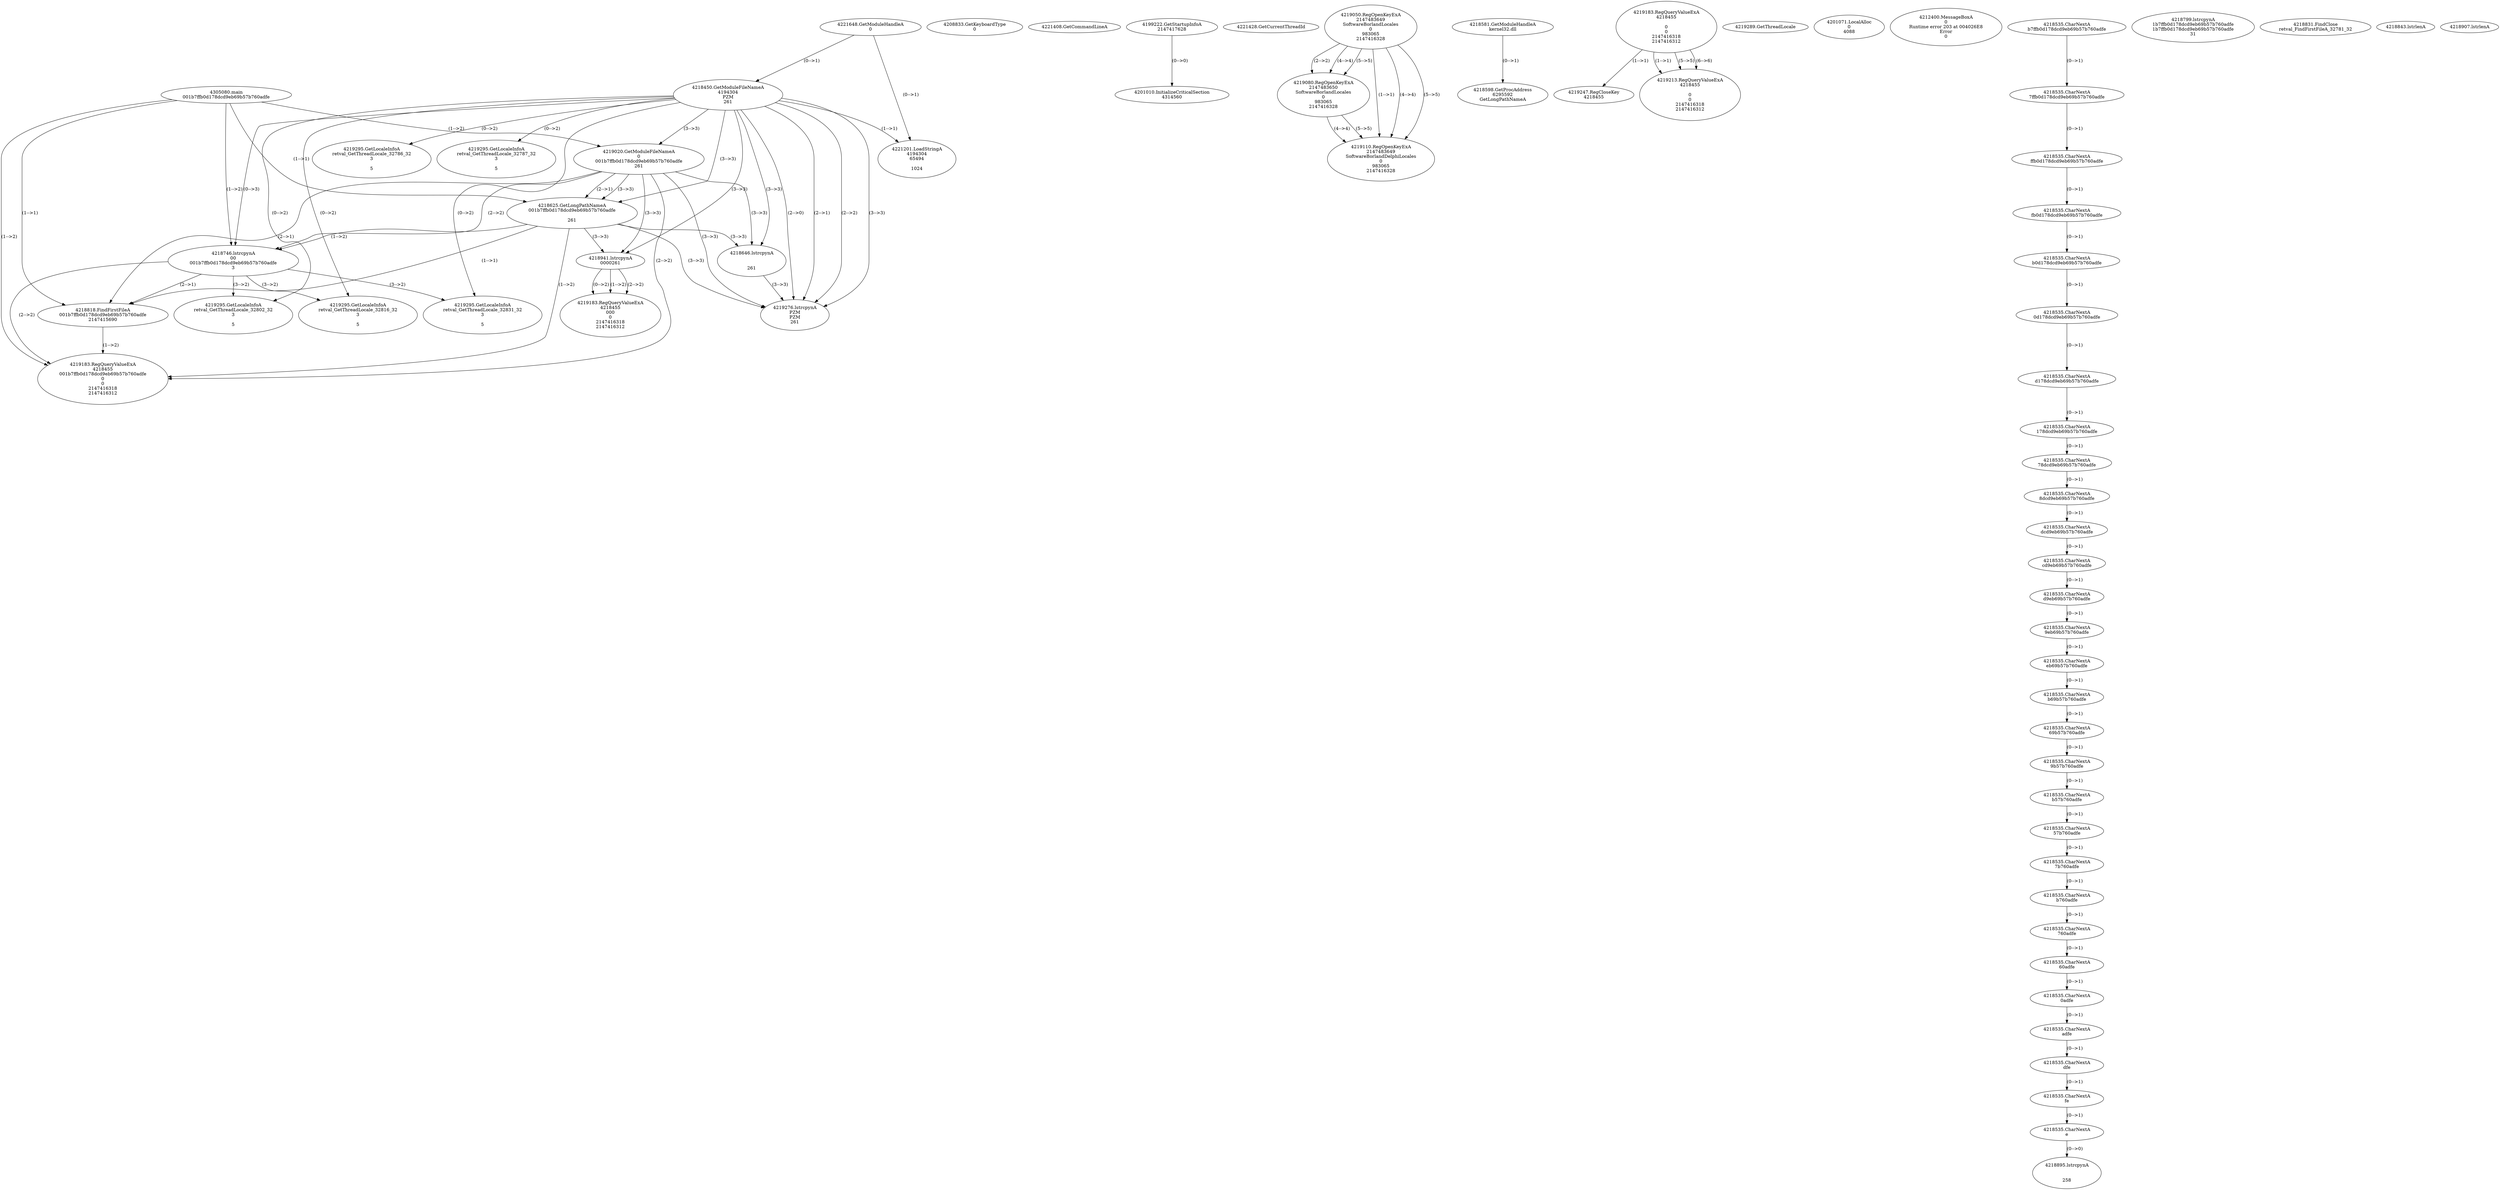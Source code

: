 // Global SCDG with merge call
digraph {
	0 [label="4305080.main
001b7ffb0d178dcd9eb69b57b760adfe"]
	1 [label="4221648.GetModuleHandleA
0"]
	2 [label="4208833.GetKeyboardType
0"]
	3 [label="4221408.GetCommandLineA
"]
	4 [label="4199222.GetStartupInfoA
2147417628"]
	5 [label="4221428.GetCurrentThreadId
"]
	6 [label="4218450.GetModuleFileNameA
4194304
PZM
261"]
	1 -> 6 [label="(0-->1)"]
	7 [label="4219020.GetModuleFileNameA
0
001b7ffb0d178dcd9eb69b57b760adfe
261"]
	0 -> 7 [label="(1-->2)"]
	6 -> 7 [label="(3-->3)"]
	8 [label="4219050.RegOpenKeyExA
2147483649
Software\Borland\Locales
0
983065
2147416328"]
	9 [label="4219080.RegOpenKeyExA
2147483650
Software\Borland\Locales
0
983065
2147416328"]
	8 -> 9 [label="(2-->2)"]
	8 -> 9 [label="(4-->4)"]
	8 -> 9 [label="(5-->5)"]
	10 [label="4219110.RegOpenKeyExA
2147483649
Software\Borland\Delphi\Locales
0
983065
2147416328"]
	8 -> 10 [label="(1-->1)"]
	8 -> 10 [label="(4-->4)"]
	9 -> 10 [label="(4-->4)"]
	8 -> 10 [label="(5-->5)"]
	9 -> 10 [label="(5-->5)"]
	11 [label="4218581.GetModuleHandleA
kernel32.dll"]
	12 [label="4218598.GetProcAddress
6295592
GetLongPathNameA"]
	11 -> 12 [label="(0-->1)"]
	13 [label="4218625.GetLongPathNameA
001b7ffb0d178dcd9eb69b57b760adfe

261"]
	0 -> 13 [label="(1-->1)"]
	7 -> 13 [label="(2-->1)"]
	6 -> 13 [label="(3-->3)"]
	7 -> 13 [label="(3-->3)"]
	14 [label="4218646.lstrcpynA


261"]
	6 -> 14 [label="(3-->3)"]
	7 -> 14 [label="(3-->3)"]
	13 -> 14 [label="(3-->3)"]
	15 [label="4219183.RegQueryValueExA
4218455

0
0
2147416318
2147416312"]
	16 [label="4219247.RegCloseKey
4218455"]
	15 -> 16 [label="(1-->1)"]
	17 [label="4219276.lstrcpynA
PZM
PZM
261"]
	6 -> 17 [label="(2-->1)"]
	6 -> 17 [label="(2-->2)"]
	6 -> 17 [label="(3-->3)"]
	7 -> 17 [label="(3-->3)"]
	13 -> 17 [label="(3-->3)"]
	14 -> 17 [label="(3-->3)"]
	6 -> 17 [label="(2-->0)"]
	18 [label="4219289.GetThreadLocale
"]
	19 [label="4219295.GetLocaleInfoA
retval_GetThreadLocale_32786_32
3

5"]
	6 -> 19 [label="(0-->2)"]
	20 [label="4221201.LoadStringA
4194304
65494

1024"]
	1 -> 20 [label="(0-->1)"]
	6 -> 20 [label="(1-->1)"]
	21 [label="4201010.InitializeCriticalSection
4314560"]
	4 -> 21 [label="(0-->0)"]
	22 [label="4201071.LocalAlloc
0
4088"]
	23 [label="4212400.MessageBoxA
0
Runtime error 203 at 004026E8
Error
0"]
	24 [label="4219213.RegQueryValueExA
4218455

0
0
2147416318
2147416312"]
	15 -> 24 [label="(1-->1)"]
	15 -> 24 [label="(5-->5)"]
	15 -> 24 [label="(6-->6)"]
	25 [label="4219295.GetLocaleInfoA
retval_GetThreadLocale_32787_32
3

5"]
	6 -> 25 [label="(0-->2)"]
	26 [label="4218746.lstrcpynA
00
001b7ffb0d178dcd9eb69b57b760adfe
3"]
	0 -> 26 [label="(1-->2)"]
	7 -> 26 [label="(2-->2)"]
	13 -> 26 [label="(1-->2)"]
	6 -> 26 [label="(0-->3)"]
	27 [label="4218535.CharNextA
b7ffb0d178dcd9eb69b57b760adfe"]
	28 [label="4218535.CharNextA
7ffb0d178dcd9eb69b57b760adfe"]
	27 -> 28 [label="(0-->1)"]
	29 [label="4218535.CharNextA
ffb0d178dcd9eb69b57b760adfe"]
	28 -> 29 [label="(0-->1)"]
	30 [label="4218535.CharNextA
fb0d178dcd9eb69b57b760adfe"]
	29 -> 30 [label="(0-->1)"]
	31 [label="4218535.CharNextA
b0d178dcd9eb69b57b760adfe"]
	30 -> 31 [label="(0-->1)"]
	32 [label="4218535.CharNextA
0d178dcd9eb69b57b760adfe"]
	31 -> 32 [label="(0-->1)"]
	33 [label="4218535.CharNextA
d178dcd9eb69b57b760adfe"]
	32 -> 33 [label="(0-->1)"]
	34 [label="4218535.CharNextA
178dcd9eb69b57b760adfe"]
	33 -> 34 [label="(0-->1)"]
	35 [label="4218535.CharNextA
78dcd9eb69b57b760adfe"]
	34 -> 35 [label="(0-->1)"]
	36 [label="4218535.CharNextA
8dcd9eb69b57b760adfe"]
	35 -> 36 [label="(0-->1)"]
	37 [label="4218535.CharNextA
dcd9eb69b57b760adfe"]
	36 -> 37 [label="(0-->1)"]
	38 [label="4218535.CharNextA
cd9eb69b57b760adfe"]
	37 -> 38 [label="(0-->1)"]
	39 [label="4218535.CharNextA
d9eb69b57b760adfe"]
	38 -> 39 [label="(0-->1)"]
	40 [label="4218535.CharNextA
9eb69b57b760adfe"]
	39 -> 40 [label="(0-->1)"]
	41 [label="4218535.CharNextA
eb69b57b760adfe"]
	40 -> 41 [label="(0-->1)"]
	42 [label="4218535.CharNextA
b69b57b760adfe"]
	41 -> 42 [label="(0-->1)"]
	43 [label="4218535.CharNextA
69b57b760adfe"]
	42 -> 43 [label="(0-->1)"]
	44 [label="4218535.CharNextA
9b57b760adfe"]
	43 -> 44 [label="(0-->1)"]
	45 [label="4218535.CharNextA
b57b760adfe"]
	44 -> 45 [label="(0-->1)"]
	46 [label="4218535.CharNextA
57b760adfe"]
	45 -> 46 [label="(0-->1)"]
	47 [label="4218535.CharNextA
7b760adfe"]
	46 -> 47 [label="(0-->1)"]
	48 [label="4218535.CharNextA
b760adfe"]
	47 -> 48 [label="(0-->1)"]
	49 [label="4218535.CharNextA
760adfe"]
	48 -> 49 [label="(0-->1)"]
	50 [label="4218535.CharNextA
60adfe"]
	49 -> 50 [label="(0-->1)"]
	51 [label="4218535.CharNextA
0adfe"]
	50 -> 51 [label="(0-->1)"]
	52 [label="4218535.CharNextA
adfe"]
	51 -> 52 [label="(0-->1)"]
	53 [label="4218535.CharNextA
dfe"]
	52 -> 53 [label="(0-->1)"]
	54 [label="4218535.CharNextA
fe"]
	53 -> 54 [label="(0-->1)"]
	55 [label="4218535.CharNextA
e"]
	54 -> 55 [label="(0-->1)"]
	56 [label="4218799.lstrcpynA
1b7ffb0d178dcd9eb69b57b760adfe
1b7ffb0d178dcd9eb69b57b760adfe
31"]
	57 [label="4218818.FindFirstFileA
001b7ffb0d178dcd9eb69b57b760adfe
2147415690"]
	0 -> 57 [label="(1-->1)"]
	7 -> 57 [label="(2-->1)"]
	13 -> 57 [label="(1-->1)"]
	26 -> 57 [label="(2-->1)"]
	58 [label="4219183.RegQueryValueExA
4218455
001b7ffb0d178dcd9eb69b57b760adfe
0
0
2147416318
2147416312"]
	0 -> 58 [label="(1-->2)"]
	7 -> 58 [label="(2-->2)"]
	13 -> 58 [label="(1-->2)"]
	26 -> 58 [label="(2-->2)"]
	57 -> 58 [label="(1-->2)"]
	59 [label="4219295.GetLocaleInfoA
retval_GetThreadLocale_32802_32
3

5"]
	6 -> 59 [label="(0-->2)"]
	26 -> 59 [label="(3-->2)"]
	60 [label="4219295.GetLocaleInfoA
retval_GetThreadLocale_32816_32
3

5"]
	6 -> 60 [label="(0-->2)"]
	26 -> 60 [label="(3-->2)"]
	61 [label="4218831.FindClose
retval_FindFirstFileA_32781_32"]
	62 [label="4218843.lstrlenA
"]
	63 [label="4218895.lstrcpynA


258"]
	55 -> 63 [label="(0-->0)"]
	64 [label="4218907.lstrlenA
"]
	65 [label="4218941.lstrcpynA
00\
00\
261"]
	6 -> 65 [label="(3-->3)"]
	7 -> 65 [label="(3-->3)"]
	13 -> 65 [label="(3-->3)"]
	66 [label="4219183.RegQueryValueExA
4218455
00\
0
0
2147416318
2147416312"]
	65 -> 66 [label="(1-->2)"]
	65 -> 66 [label="(2-->2)"]
	65 -> 66 [label="(0-->2)"]
	67 [label="4219295.GetLocaleInfoA
retval_GetThreadLocale_32831_32
3

5"]
	6 -> 67 [label="(0-->2)"]
	26 -> 67 [label="(3-->2)"]
}
